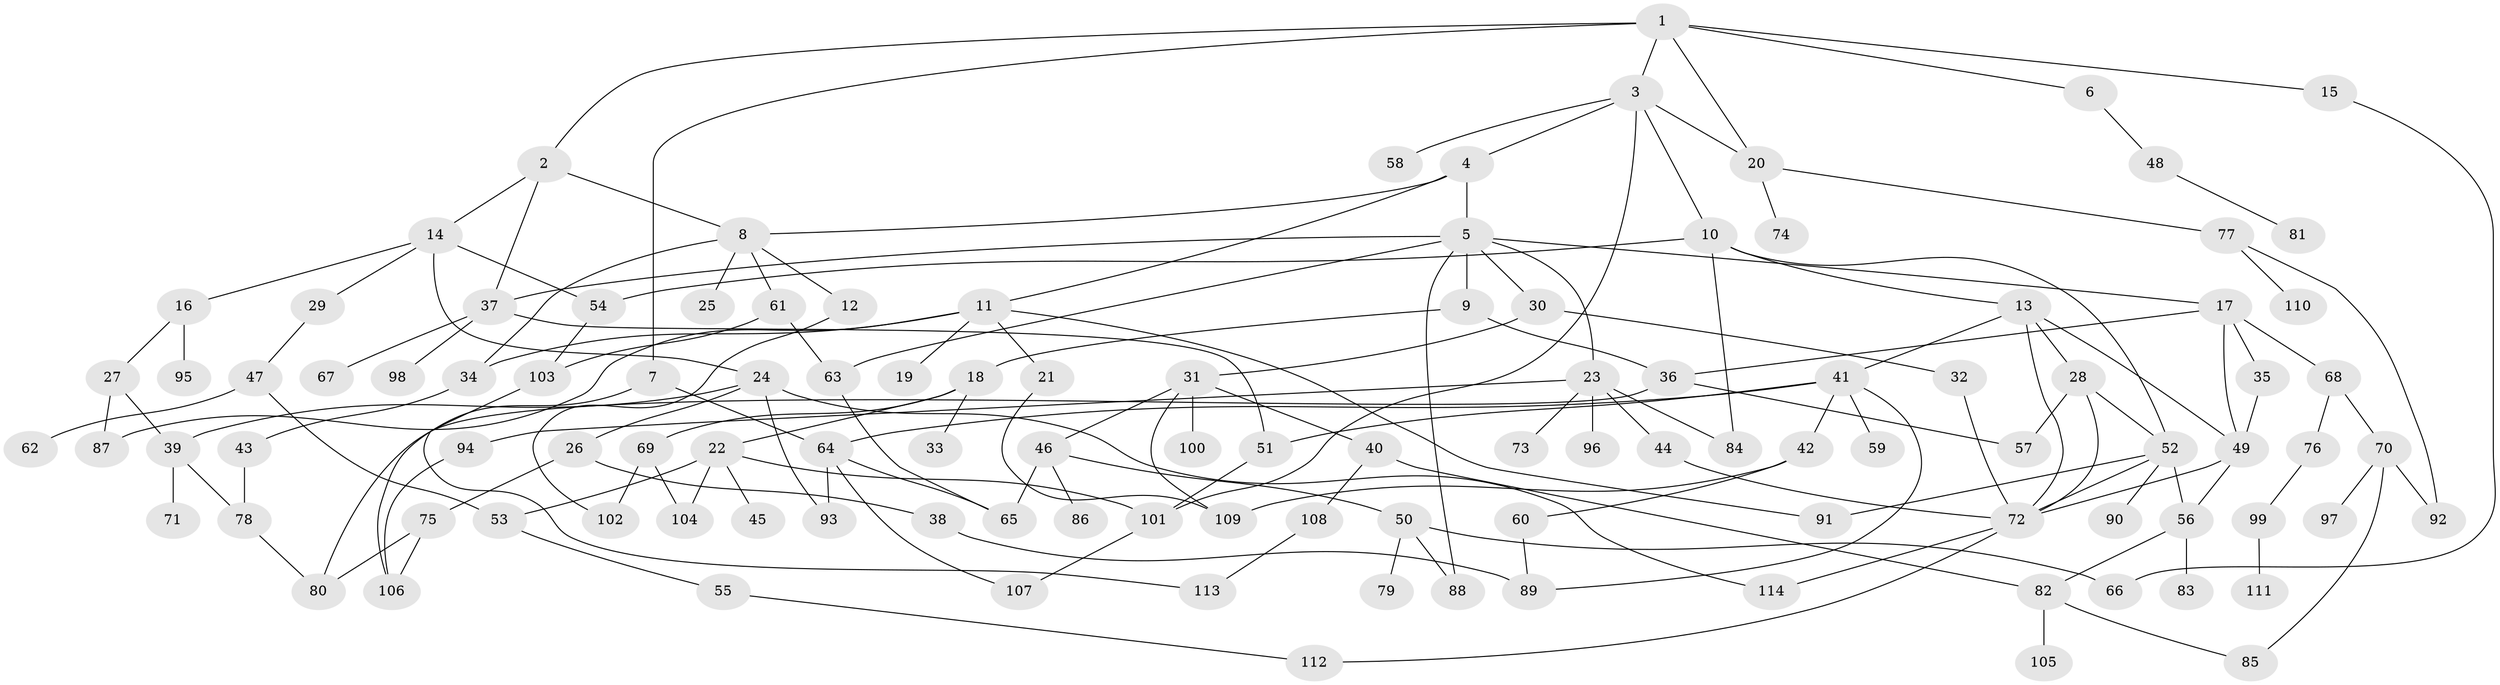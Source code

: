 // Generated by graph-tools (version 1.1) at 2025/01/03/09/25 03:01:09]
// undirected, 114 vertices, 163 edges
graph export_dot {
graph [start="1"]
  node [color=gray90,style=filled];
  1;
  2;
  3;
  4;
  5;
  6;
  7;
  8;
  9;
  10;
  11;
  12;
  13;
  14;
  15;
  16;
  17;
  18;
  19;
  20;
  21;
  22;
  23;
  24;
  25;
  26;
  27;
  28;
  29;
  30;
  31;
  32;
  33;
  34;
  35;
  36;
  37;
  38;
  39;
  40;
  41;
  42;
  43;
  44;
  45;
  46;
  47;
  48;
  49;
  50;
  51;
  52;
  53;
  54;
  55;
  56;
  57;
  58;
  59;
  60;
  61;
  62;
  63;
  64;
  65;
  66;
  67;
  68;
  69;
  70;
  71;
  72;
  73;
  74;
  75;
  76;
  77;
  78;
  79;
  80;
  81;
  82;
  83;
  84;
  85;
  86;
  87;
  88;
  89;
  90;
  91;
  92;
  93;
  94;
  95;
  96;
  97;
  98;
  99;
  100;
  101;
  102;
  103;
  104;
  105;
  106;
  107;
  108;
  109;
  110;
  111;
  112;
  113;
  114;
  1 -- 2;
  1 -- 3;
  1 -- 6;
  1 -- 7;
  1 -- 15;
  1 -- 20;
  2 -- 8;
  2 -- 14;
  2 -- 37;
  3 -- 4;
  3 -- 10;
  3 -- 58;
  3 -- 101;
  3 -- 20;
  4 -- 5;
  4 -- 11;
  4 -- 8;
  5 -- 9;
  5 -- 17;
  5 -- 23;
  5 -- 30;
  5 -- 63;
  5 -- 88;
  5 -- 37;
  6 -- 48;
  7 -- 64;
  7 -- 106;
  8 -- 12;
  8 -- 25;
  8 -- 34;
  8 -- 61;
  9 -- 18;
  9 -- 36;
  10 -- 13;
  10 -- 54;
  10 -- 84;
  10 -- 52;
  11 -- 19;
  11 -- 21;
  11 -- 87;
  11 -- 34;
  11 -- 91;
  12 -- 102;
  13 -- 28;
  13 -- 41;
  13 -- 49;
  13 -- 72;
  14 -- 16;
  14 -- 24;
  14 -- 29;
  14 -- 54;
  15 -- 66;
  16 -- 27;
  16 -- 95;
  17 -- 35;
  17 -- 68;
  17 -- 36;
  17 -- 49;
  18 -- 22;
  18 -- 33;
  18 -- 69;
  20 -- 74;
  20 -- 77;
  21 -- 109;
  22 -- 45;
  22 -- 104;
  22 -- 53;
  22 -- 101;
  23 -- 44;
  23 -- 73;
  23 -- 84;
  23 -- 94;
  23 -- 96;
  24 -- 26;
  24 -- 39;
  24 -- 93;
  24 -- 114;
  26 -- 38;
  26 -- 75;
  27 -- 39;
  27 -- 87;
  28 -- 52;
  28 -- 72;
  28 -- 57;
  29 -- 47;
  30 -- 31;
  30 -- 32;
  31 -- 40;
  31 -- 46;
  31 -- 100;
  31 -- 109;
  32 -- 72;
  34 -- 43;
  35 -- 49;
  36 -- 57;
  36 -- 80;
  37 -- 51;
  37 -- 67;
  37 -- 98;
  38 -- 89;
  39 -- 71;
  39 -- 78;
  40 -- 82;
  40 -- 108;
  41 -- 42;
  41 -- 59;
  41 -- 64;
  41 -- 51;
  41 -- 89;
  42 -- 60;
  42 -- 109;
  43 -- 78;
  44 -- 72;
  46 -- 50;
  46 -- 86;
  46 -- 65;
  47 -- 53;
  47 -- 62;
  48 -- 81;
  49 -- 56;
  49 -- 72;
  50 -- 79;
  50 -- 88;
  50 -- 66;
  51 -- 101;
  52 -- 56;
  52 -- 90;
  52 -- 91;
  52 -- 72;
  53 -- 55;
  54 -- 103;
  55 -- 112;
  56 -- 83;
  56 -- 82;
  60 -- 89;
  61 -- 63;
  61 -- 103;
  63 -- 65;
  64 -- 65;
  64 -- 107;
  64 -- 93;
  68 -- 70;
  68 -- 76;
  69 -- 102;
  69 -- 104;
  70 -- 85;
  70 -- 97;
  70 -- 92;
  72 -- 114;
  72 -- 112;
  75 -- 80;
  75 -- 106;
  76 -- 99;
  77 -- 92;
  77 -- 110;
  78 -- 80;
  82 -- 105;
  82 -- 85;
  94 -- 106;
  99 -- 111;
  101 -- 107;
  103 -- 113;
  108 -- 113;
}
